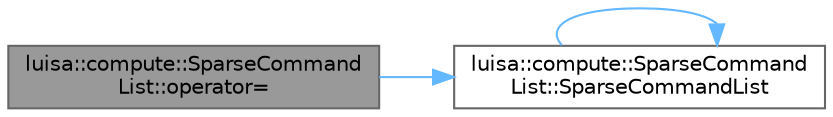 digraph "luisa::compute::SparseCommandList::operator="
{
 // LATEX_PDF_SIZE
  bgcolor="transparent";
  edge [fontname=Helvetica,fontsize=10,labelfontname=Helvetica,labelfontsize=10];
  node [fontname=Helvetica,fontsize=10,shape=box,height=0.2,width=0.4];
  rankdir="LR";
  Node1 [id="Node000001",label="luisa::compute::SparseCommand\lList::operator=",height=0.2,width=0.4,color="gray40", fillcolor="grey60", style="filled", fontcolor="black",tooltip=" "];
  Node1 -> Node2 [id="edge1_Node000001_Node000002",color="steelblue1",style="solid",tooltip=" "];
  Node2 [id="Node000002",label="luisa::compute::SparseCommand\lList::SparseCommandList",height=0.2,width=0.4,color="grey40", fillcolor="white", style="filled",URL="$classluisa_1_1compute_1_1_sparse_command_list.html#ab1f48eced85b922fa3d77d50bd103d17",tooltip=" "];
  Node2 -> Node2 [id="edge2_Node000002_Node000002",color="steelblue1",style="solid",tooltip=" "];
}
